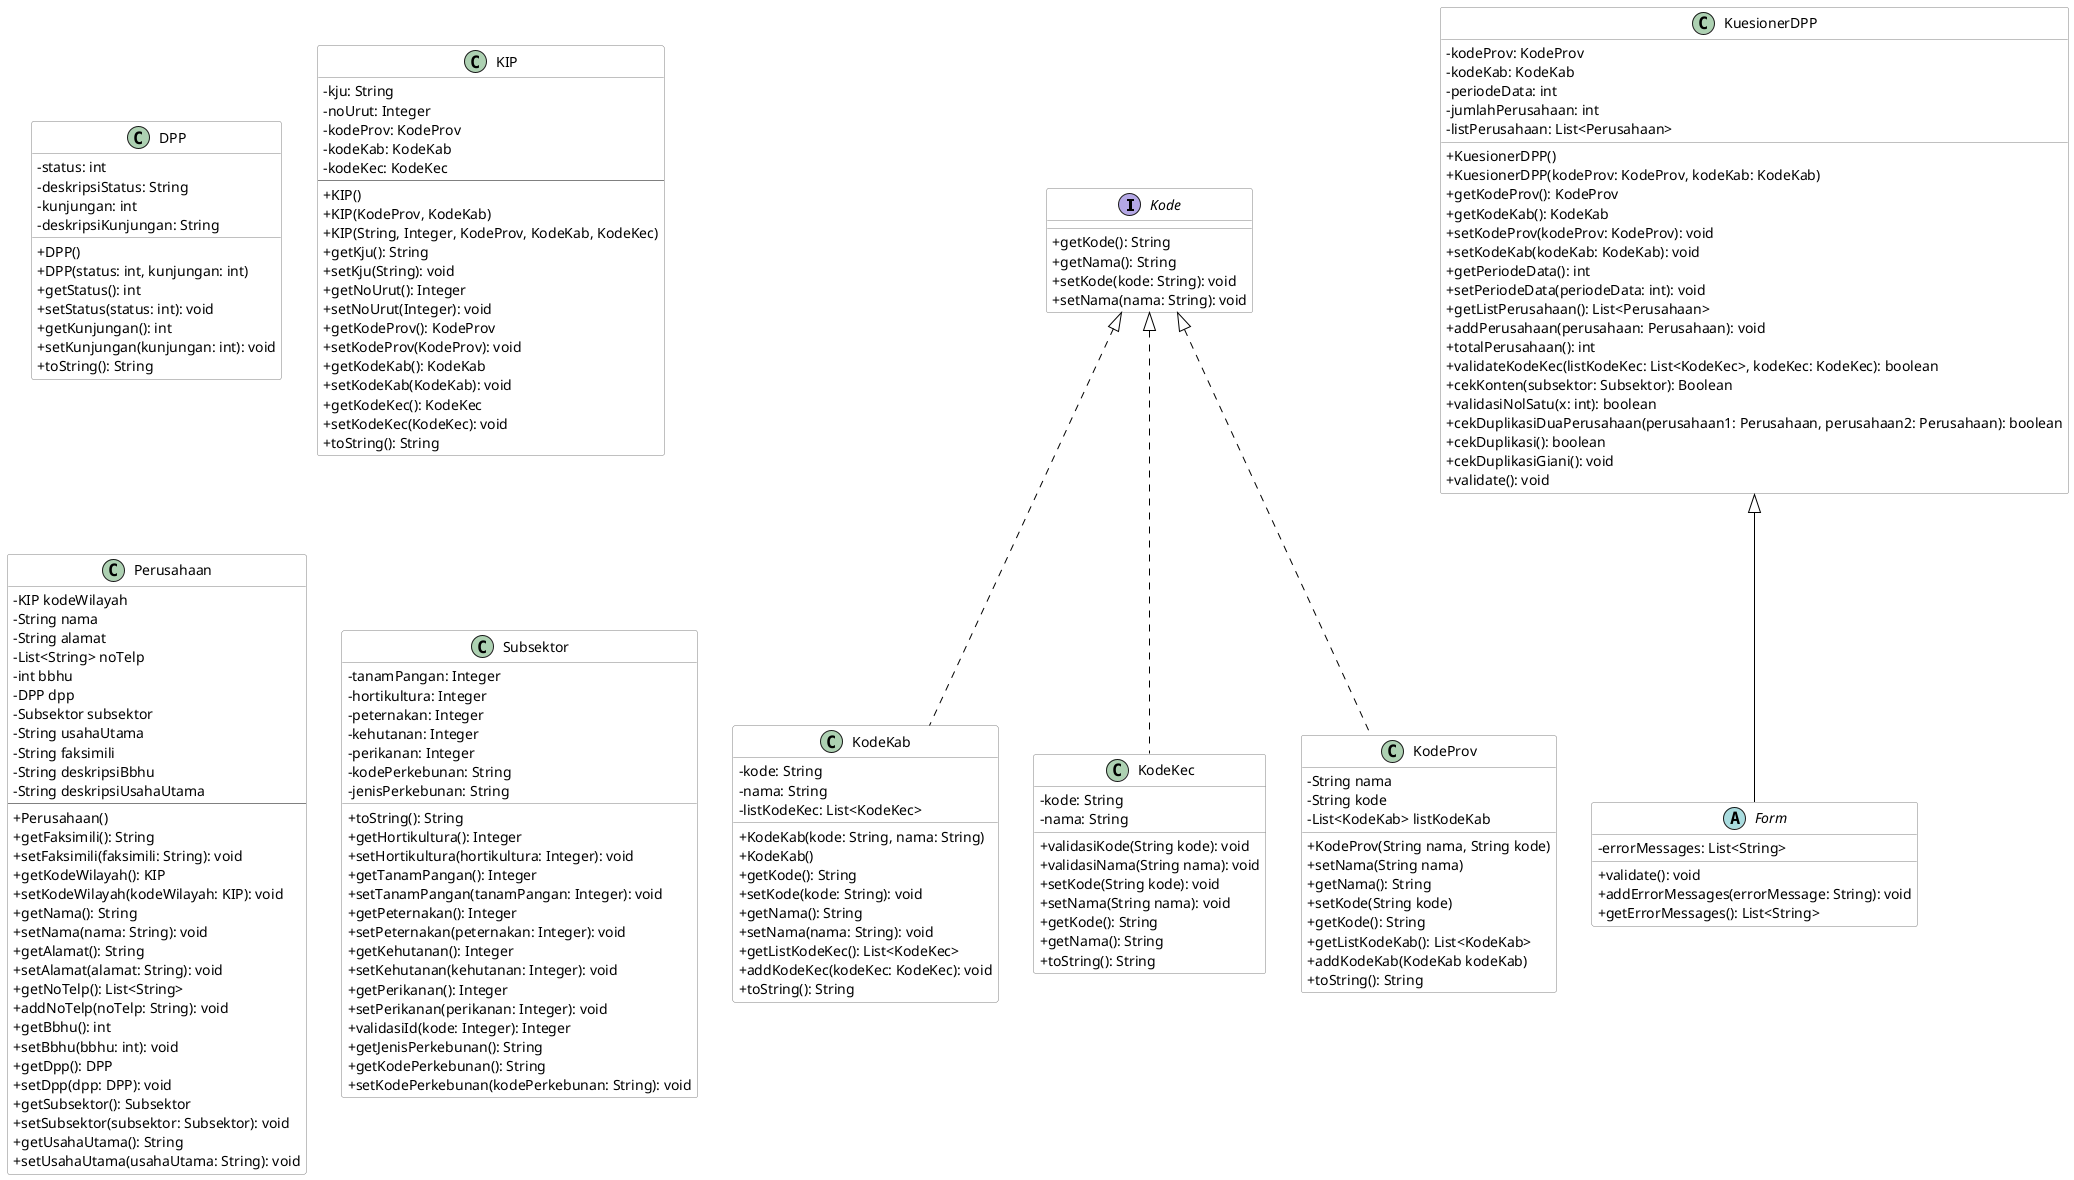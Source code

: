 @startuml

skinparam classAttributeIconSize 0

skinparam class {
    BackgroundColor white
    ArrowColor black
    BorderColor gray
}

interface Kode {
  +getKode(): String
  +getNama(): String
  +setKode(kode: String): void
  +setNama(nama: String): void
}

class DPP {
  -status: int
  -deskripsiStatus: String
  -kunjungan: int
  -deskripsiKunjungan: String
  +DPP()
  +DPP(status: int, kunjungan: int)
  +getStatus(): int
  +setStatus(status: int): void
  +getKunjungan(): int
  +setKunjungan(kunjungan: int): void
  +toString(): String
}

class KIP {
  -kju: String
  -noUrut: Integer
  -kodeProv: KodeProv
  -kodeKab: KodeKab
  -kodeKec: KodeKec
  --
  +KIP()
  +KIP(KodeProv, KodeKab)
  +KIP(String, Integer, KodeProv, KodeKab, KodeKec)
  +getKju(): String
  +setKju(String): void
  +getNoUrut(): Integer
  +setNoUrut(Integer): void
  +getKodeProv(): KodeProv
  +setKodeProv(KodeProv): void
  +getKodeKab(): KodeKab
  +setKodeKab(KodeKab): void
  +getKodeKec(): KodeKec
  +setKodeKec(KodeKec): void
  +toString(): String
}

class KodeKab {
-kode: String
-nama: String
-listKodeKec: List<KodeKec>
+KodeKab(kode: String, nama: String)
+KodeKab()
+getKode(): String
+setKode(kode: String): void
+getNama(): String
+setNama(nama: String): void
+getListKodeKec(): List<KodeKec>
+addKodeKec(kodeKec: KodeKec): void
+toString(): String
}

class KodeKec {
    -kode: String
    -nama: String
    +validasiKode(String kode): void
    +validasiNama(String nama): void
    +setKode(String kode): void
    +setNama(String nama): void
    +getKode(): String
    +getNama(): String
    +toString(): String
}

class KodeProv {
  - String nama
  - String kode
  - List<KodeKab> listKodeKab
  + KodeProv(String nama, String kode)
  + setNama(String nama)
  + getNama(): String
  + setKode(String kode)
  + getKode(): String
  + getListKodeKab(): List<KodeKab>
  + addKodeKab(KodeKab kodeKab)
  + toString(): String
}

class Perusahaan {
    - KIP kodeWilayah
    - String nama
    - String alamat
    - List<String> noTelp
    - int bbhu
    - DPP dpp
    - Subsektor subsektor
    - String usahaUtama
    - String faksimili
    - String deskripsiBbhu
    - String deskripsiUsahaUtama
    --
    + Perusahaan()
    + getFaksimili(): String
    + setFaksimili(faksimili: String): void
    + getKodeWilayah(): KIP
    + setKodeWilayah(kodeWilayah: KIP): void
    + getNama(): String
    + setNama(nama: String): void
    + getAlamat(): String
    + setAlamat(alamat: String): void
    + getNoTelp(): List<String>
    + addNoTelp(noTelp: String): void
    + getBbhu(): int
    + setBbhu(bbhu: int): void
    + getDpp(): DPP
    + setDpp(dpp: DPP): void
    + getSubsektor(): Subsektor
    + setSubsektor(subsektor: Subsektor): void
    + getUsahaUtama(): String
    + setUsahaUtama(usahaUtama: String): void
}

class Subsektor {
    -tanamPangan: Integer
    -hortikultura: Integer
    -peternakan: Integer
    -kehutanan: Integer
    -perikanan: Integer
    -kodePerkebunan: String
    -jenisPerkebunan: String
    
    +toString(): String
    +getHortikultura(): Integer
    +setHortikultura(hortikultura: Integer): void
    +getTanamPangan(): Integer
    +setTanamPangan(tanamPangan: Integer): void
    +getPeternakan(): Integer
    +setPeternakan(peternakan: Integer): void
    +getKehutanan(): Integer
    +setKehutanan(kehutanan: Integer): void
    +getPerikanan(): Integer
    +setPerikanan(perikanan: Integer): void
    +validasiId(kode: Integer): Integer
    +getJenisPerkebunan(): String
    +getKodePerkebunan(): String
    +setKodePerkebunan(kodePerkebunan: String): void
}

Kode <|.. KodeProv
Kode <|.. KodeKab
Kode <|.. KodeKec

abstract class Form {
    - errorMessages: List<String>
    + validate(): void
    + addErrorMessages(errorMessage: String): void
    + getErrorMessages(): List<String>
}

class KuesionerDPP {
- kodeProv: KodeProv
- kodeKab: KodeKab
- periodeData: int
- jumlahPerusahaan: int
- listPerusahaan: List<Perusahaan>
+ KuesionerDPP()
+ KuesionerDPP(kodeProv: KodeProv, kodeKab: KodeKab)
+ getKodeProv(): KodeProv
+ getKodeKab(): KodeKab
+ setKodeProv(kodeProv: KodeProv): void
+ setKodeKab(kodeKab: KodeKab): void
+ getPeriodeData(): int
+ setPeriodeData(periodeData: int): void
+ getListPerusahaan(): List<Perusahaan>
+ addPerusahaan(perusahaan: Perusahaan): void
+ totalPerusahaan(): int
+ validateKodeKec(listKodeKec: List<KodeKec>, kodeKec: KodeKec): boolean
+ cekKonten(subsektor: Subsektor): Boolean
+ validasiNolSatu(x: int): boolean
+ cekDuplikasiDuaPerusahaan(perusahaan1: Perusahaan, perusahaan2: Perusahaan): boolean
+ cekDuplikasi(): boolean
+ cekDuplikasiGiani(): void
+ validate(): void
}

KuesionerDPP <|-- Form

@enduml
